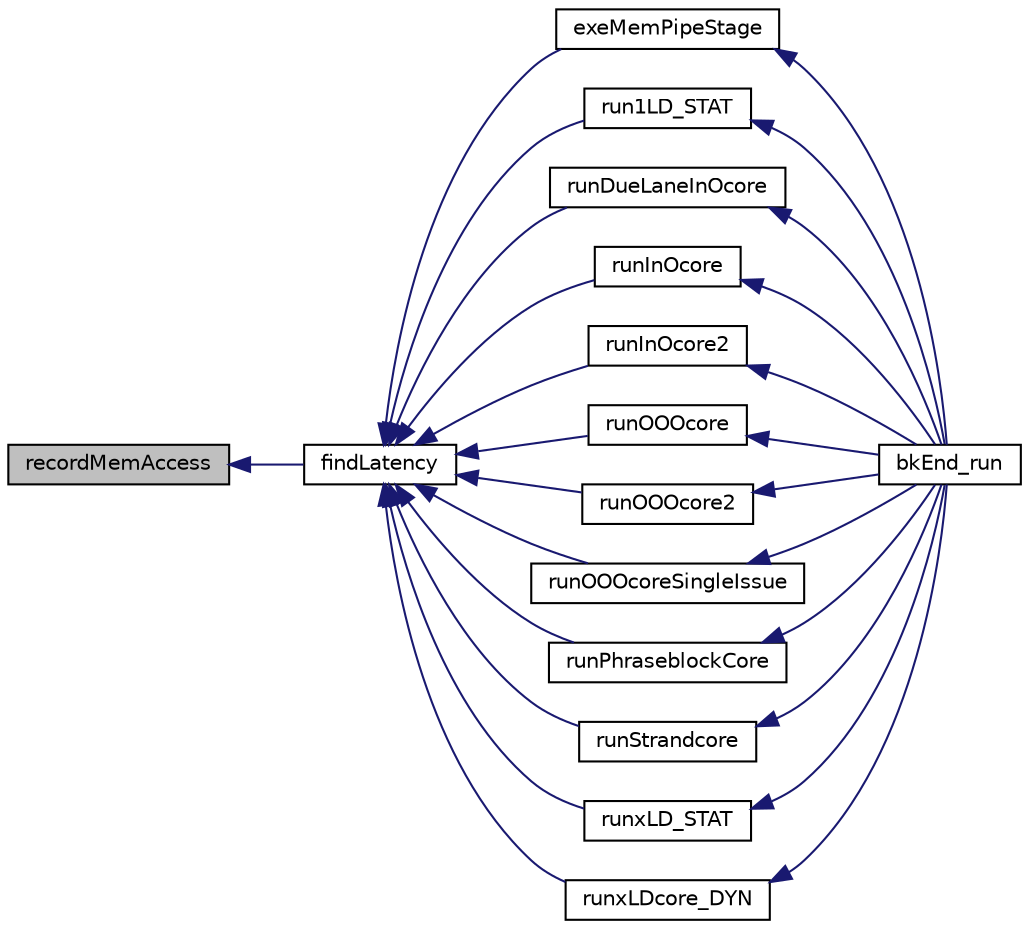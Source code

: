 digraph G
{
  edge [fontname="Helvetica",fontsize="10",labelfontname="Helvetica",labelfontsize="10"];
  node [fontname="Helvetica",fontsize="10",shape=record];
  rankdir=LR;
  Node1 [label="recordMemAccess",height=0.2,width=0.4,color="black", fillcolor="grey75", style="filled" fontcolor="black"];
  Node1 -> Node2 [dir=back,color="midnightblue",fontsize="10",style="solid",fontname="Helvetica"];
  Node2 [label="findLatency",height=0.2,width=0.4,color="black", fillcolor="white", style="filled",URL="$bkEnd_8cpp.html#a425e040d7cdd063c48e543f19d61d29e"];
  Node2 -> Node3 [dir=back,color="midnightblue",fontsize="10",style="solid",fontname="Helvetica"];
  Node3 [label="exeMemPipeStage",height=0.2,width=0.4,color="black", fillcolor="white", style="filled",URL="$bkEnd_8cpp.html#a184a478d12000544a380c7aa50a9894d"];
  Node3 -> Node4 [dir=back,color="midnightblue",fontsize="10",style="solid",fontname="Helvetica"];
  Node4 [label="bkEnd_run",height=0.2,width=0.4,color="black", fillcolor="white", style="filled",URL="$bkEnd_8h.html#a0de885ce07273f37e162ecb0e63ec95d"];
  Node2 -> Node5 [dir=back,color="midnightblue",fontsize="10",style="solid",fontname="Helvetica"];
  Node5 [label="run1LD_STAT",height=0.2,width=0.4,color="black", fillcolor="white", style="filled",URL="$bkEnd_8cpp.html#a97c39e40275c8b88452f484247c641e6"];
  Node5 -> Node4 [dir=back,color="midnightblue",fontsize="10",style="solid",fontname="Helvetica"];
  Node2 -> Node6 [dir=back,color="midnightblue",fontsize="10",style="solid",fontname="Helvetica"];
  Node6 [label="runDueLaneInOcore",height=0.2,width=0.4,color="black", fillcolor="white", style="filled",URL="$bkEnd_8cpp.html#ace2244168da67b24c25de5eeb8e324e7"];
  Node6 -> Node4 [dir=back,color="midnightblue",fontsize="10",style="solid",fontname="Helvetica"];
  Node2 -> Node7 [dir=back,color="midnightblue",fontsize="10",style="solid",fontname="Helvetica"];
  Node7 [label="runInOcore",height=0.2,width=0.4,color="black", fillcolor="white", style="filled",URL="$bkEnd_8cpp.html#a08f23b53db9ac916db6ee3b82c8a80a9"];
  Node7 -> Node4 [dir=back,color="midnightblue",fontsize="10",style="solid",fontname="Helvetica"];
  Node2 -> Node8 [dir=back,color="midnightblue",fontsize="10",style="solid",fontname="Helvetica"];
  Node8 [label="runInOcore2",height=0.2,width=0.4,color="black", fillcolor="white", style="filled",URL="$bkEnd_8cpp.html#ac12de6e25fc3f32a278fbc174b77bcf8"];
  Node8 -> Node4 [dir=back,color="midnightblue",fontsize="10",style="solid",fontname="Helvetica"];
  Node2 -> Node9 [dir=back,color="midnightblue",fontsize="10",style="solid",fontname="Helvetica"];
  Node9 [label="runOOOcore",height=0.2,width=0.4,color="black", fillcolor="white", style="filled",URL="$bkEnd_8cpp.html#a0048e706dd30cad67418041c870d1850"];
  Node9 -> Node4 [dir=back,color="midnightblue",fontsize="10",style="solid",fontname="Helvetica"];
  Node2 -> Node10 [dir=back,color="midnightblue",fontsize="10",style="solid",fontname="Helvetica"];
  Node10 [label="runOOOcore2",height=0.2,width=0.4,color="black", fillcolor="white", style="filled",URL="$bkEnd_8cpp.html#a1e86a57f718ccc5c785cb2f69e4eb150"];
  Node10 -> Node4 [dir=back,color="midnightblue",fontsize="10",style="solid",fontname="Helvetica"];
  Node2 -> Node11 [dir=back,color="midnightblue",fontsize="10",style="solid",fontname="Helvetica"];
  Node11 [label="runOOOcoreSingleIssue",height=0.2,width=0.4,color="black", fillcolor="white", style="filled",URL="$bkEnd_8cpp.html#a10447d26aeb9ab403590f64c71683174"];
  Node11 -> Node4 [dir=back,color="midnightblue",fontsize="10",style="solid",fontname="Helvetica"];
  Node2 -> Node12 [dir=back,color="midnightblue",fontsize="10",style="solid",fontname="Helvetica"];
  Node12 [label="runPhraseblockCore",height=0.2,width=0.4,color="black", fillcolor="white", style="filled",URL="$bkEnd_8cpp.html#a6ce7251cbd93290a7c6774649b96b166"];
  Node12 -> Node4 [dir=back,color="midnightblue",fontsize="10",style="solid",fontname="Helvetica"];
  Node2 -> Node13 [dir=back,color="midnightblue",fontsize="10",style="solid",fontname="Helvetica"];
  Node13 [label="runStrandcore",height=0.2,width=0.4,color="black", fillcolor="white", style="filled",URL="$bkEnd_8cpp.html#a72051851d4c12247aaab4ed481b9c2d1"];
  Node13 -> Node4 [dir=back,color="midnightblue",fontsize="10",style="solid",fontname="Helvetica"];
  Node2 -> Node14 [dir=back,color="midnightblue",fontsize="10",style="solid",fontname="Helvetica"];
  Node14 [label="runxLD_STAT",height=0.2,width=0.4,color="black", fillcolor="white", style="filled",URL="$bkEnd_8cpp.html#a63d6bd6a56d403ccb003d08d98681a3b"];
  Node14 -> Node4 [dir=back,color="midnightblue",fontsize="10",style="solid",fontname="Helvetica"];
  Node2 -> Node15 [dir=back,color="midnightblue",fontsize="10",style="solid",fontname="Helvetica"];
  Node15 [label="runxLDcore_DYN",height=0.2,width=0.4,color="black", fillcolor="white", style="filled",URL="$bkEnd_8cpp.html#a00dd14f5dbcba28599ade0a3d5c47091"];
  Node15 -> Node4 [dir=back,color="midnightblue",fontsize="10",style="solid",fontname="Helvetica"];
}
